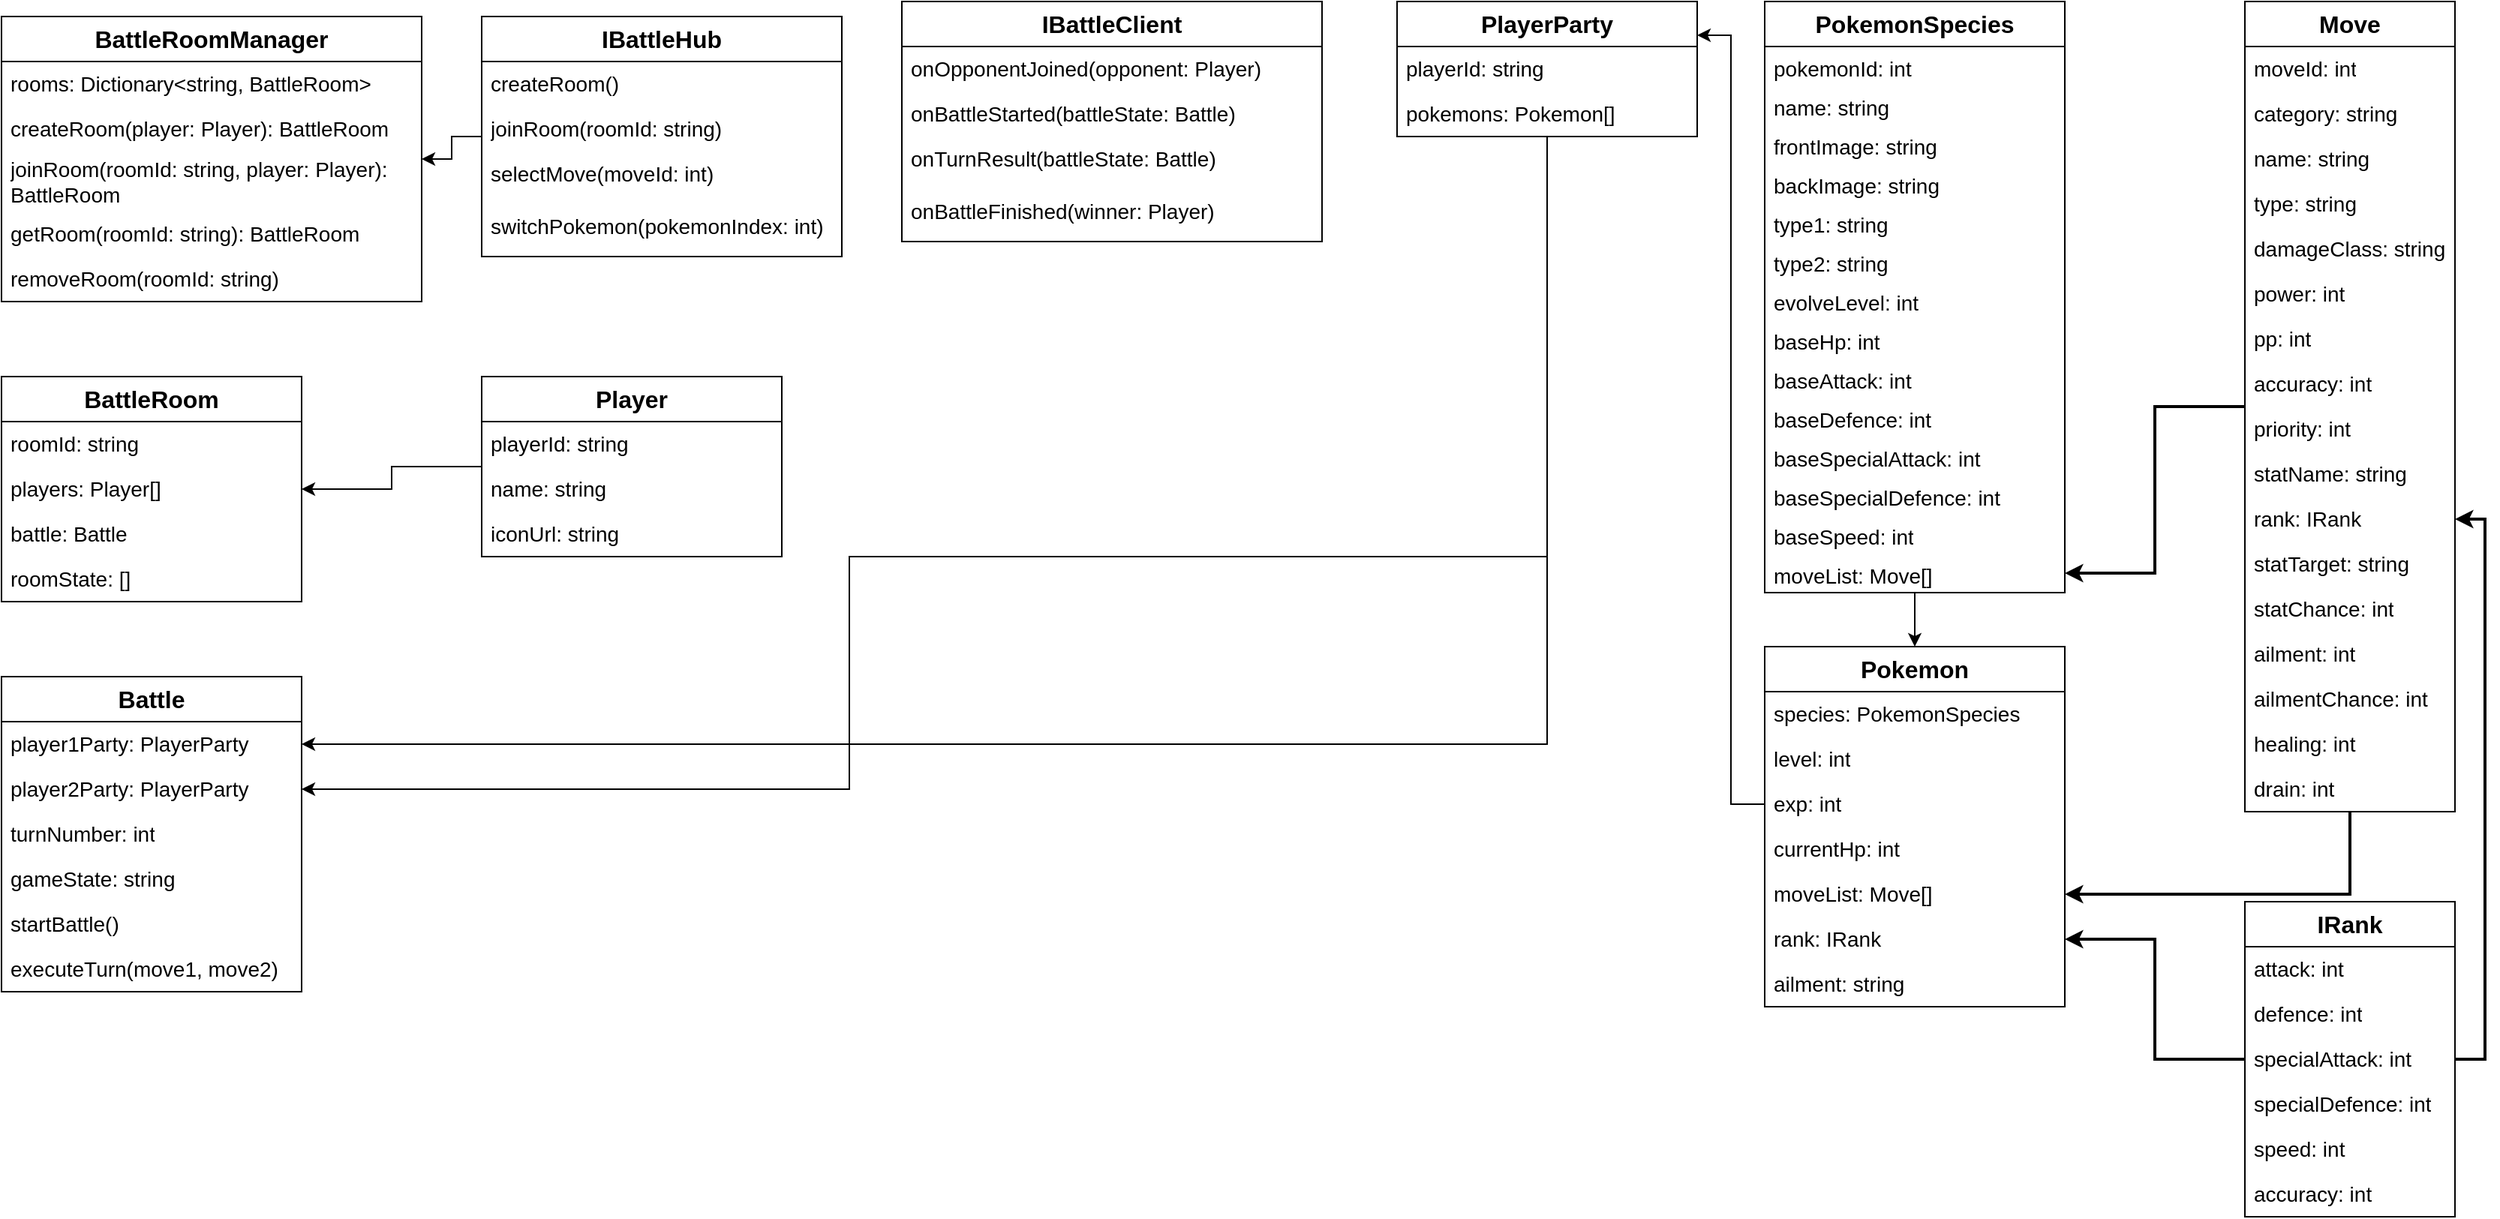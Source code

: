 <mxfile version="26.0.9">
  <diagram id="gm6HJG5Cdi7X5Dl2TbdA" name="Page-1">
    <mxGraphModel dx="4568" dy="1672" grid="1" gridSize="10" guides="1" tooltips="1" connect="1" arrows="1" fold="1" page="1" pageScale="1" pageWidth="850" pageHeight="1100" math="0" shadow="0">
      <root>
        <mxCell id="0" />
        <mxCell id="1" parent="0" />
        <mxCell id="33" value="&lt;font style=&quot;font-size: 16px;&quot;&gt;&lt;b&gt;Pokemon&lt;/b&gt;&lt;/font&gt;" style="swimlane;fontStyle=0;childLayout=stackLayout;horizontal=1;startSize=30;horizontalStack=0;resizeParent=1;resizeParentMax=0;resizeLast=0;collapsible=1;marginBottom=0;whiteSpace=wrap;html=1;" parent="1" vertex="1">
          <mxGeometry x="-505" y="470" width="200" height="240" as="geometry" />
        </mxCell>
        <mxCell id="117W3J3VaowuJFCoFfHa-149" value="species: PokemonSpecies" style="text;strokeColor=none;fillColor=none;align=left;verticalAlign=middle;spacingLeft=4;spacingRight=4;overflow=hidden;points=[[0,0.5],[1,0.5]];portConstraint=eastwest;rotatable=0;whiteSpace=wrap;html=1;fontSize=14;" vertex="1" parent="33">
          <mxGeometry y="30" width="200" height="30" as="geometry" />
        </mxCell>
        <mxCell id="117W3J3VaowuJFCoFfHa-136" value="level: int" style="text;strokeColor=none;fillColor=none;align=left;verticalAlign=middle;spacingLeft=4;spacingRight=4;overflow=hidden;points=[[0,0.5],[1,0.5]];portConstraint=eastwest;rotatable=0;whiteSpace=wrap;html=1;fontSize=14;" vertex="1" parent="33">
          <mxGeometry y="60" width="200" height="30" as="geometry" />
        </mxCell>
        <mxCell id="117W3J3VaowuJFCoFfHa-135" value="exp: int" style="text;strokeColor=none;fillColor=none;align=left;verticalAlign=middle;spacingLeft=4;spacingRight=4;overflow=hidden;points=[[0,0.5],[1,0.5]];portConstraint=eastwest;rotatable=0;whiteSpace=wrap;html=1;fontSize=14;" vertex="1" parent="33">
          <mxGeometry y="90" width="200" height="30" as="geometry" />
        </mxCell>
        <mxCell id="43" value="currentHp: int" style="text;strokeColor=none;fillColor=none;align=left;verticalAlign=middle;spacingLeft=4;spacingRight=4;overflow=hidden;points=[[0,0.5],[1,0.5]];portConstraint=eastwest;rotatable=0;whiteSpace=wrap;html=1;fontColor=#000000;fontSize=14;" parent="33" vertex="1">
          <mxGeometry y="120" width="200" height="30" as="geometry" />
        </mxCell>
        <mxCell id="49" value="&lt;font&gt;moveList: Move[]&lt;/font&gt;" style="text;strokeColor=none;fillColor=none;align=left;verticalAlign=middle;spacingLeft=4;spacingRight=4;overflow=hidden;points=[[0,0.5],[1,0.5]];portConstraint=eastwest;rotatable=0;whiteSpace=wrap;html=1;fontColor=#000000;fontSize=14;" parent="33" vertex="1">
          <mxGeometry y="150" width="200" height="30" as="geometry" />
        </mxCell>
        <mxCell id="50" value="rank: IRank" style="text;strokeColor=none;fillColor=none;align=left;verticalAlign=middle;spacingLeft=4;spacingRight=4;overflow=hidden;points=[[0,0.5],[1,0.5]];portConstraint=eastwest;rotatable=0;whiteSpace=wrap;html=1;fontColor=#000000;fontSize=14;" parent="33" vertex="1">
          <mxGeometry y="180" width="200" height="30" as="geometry" />
        </mxCell>
        <mxCell id="51" value="ailment: string" style="text;strokeColor=none;fillColor=none;align=left;verticalAlign=middle;spacingLeft=4;spacingRight=4;overflow=hidden;points=[[0,0.5],[1,0.5]];portConstraint=eastwest;rotatable=0;whiteSpace=wrap;html=1;fontColor=#000000;fontSize=14;" parent="33" vertex="1">
          <mxGeometry y="210" width="200" height="30" as="geometry" />
        </mxCell>
        <mxCell id="117W3J3VaowuJFCoFfHa-142" style="edgeStyle=orthogonalEdgeStyle;rounded=0;orthogonalLoop=1;jettySize=auto;html=1;entryX=1;entryY=0.5;entryDx=0;entryDy=0;strokeWidth=2;" edge="1" parent="1" source="54" target="117W3J3VaowuJFCoFfHa-71">
          <mxGeometry relative="1" as="geometry">
            <Array as="points">
              <mxPoint x="-25" y="745" />
              <mxPoint x="-25" y="385" />
            </Array>
          </mxGeometry>
        </mxCell>
        <mxCell id="117W3J3VaowuJFCoFfHa-146" style="edgeStyle=orthogonalEdgeStyle;rounded=0;orthogonalLoop=1;jettySize=auto;html=1;entryX=1;entryY=0.5;entryDx=0;entryDy=0;strokeWidth=2;" edge="1" parent="1" source="54" target="50">
          <mxGeometry relative="1" as="geometry" />
        </mxCell>
        <mxCell id="54" value="&lt;font style=&quot;font-size: 16px;&quot;&gt;&lt;b&gt;IRank&lt;/b&gt;&lt;/font&gt;" style="swimlane;fontStyle=0;childLayout=stackLayout;horizontal=1;startSize=30;horizontalStack=0;resizeParent=1;resizeParentMax=0;resizeLast=0;collapsible=1;marginBottom=0;whiteSpace=wrap;html=1;" parent="1" vertex="1">
          <mxGeometry x="-185" y="640" width="140" height="210" as="geometry" />
        </mxCell>
        <mxCell id="55" value="attack: int" style="text;strokeColor=none;fillColor=none;align=left;verticalAlign=middle;spacingLeft=4;spacingRight=4;overflow=hidden;points=[[0,0.5],[1,0.5]];portConstraint=eastwest;rotatable=0;whiteSpace=wrap;html=1;fontSize=14;" parent="54" vertex="1">
          <mxGeometry y="30" width="140" height="30" as="geometry" />
        </mxCell>
        <mxCell id="56" value="defence: int" style="text;strokeColor=none;fillColor=none;align=left;verticalAlign=middle;spacingLeft=4;spacingRight=4;overflow=hidden;points=[[0,0.5],[1,0.5]];portConstraint=eastwest;rotatable=0;whiteSpace=wrap;html=1;fontSize=14;" parent="54" vertex="1">
          <mxGeometry y="60" width="140" height="30" as="geometry" />
        </mxCell>
        <mxCell id="57" value="specialAttack: int" style="text;strokeColor=none;fillColor=none;align=left;verticalAlign=middle;spacingLeft=4;spacingRight=4;overflow=hidden;points=[[0,0.5],[1,0.5]];portConstraint=eastwest;rotatable=0;whiteSpace=wrap;html=1;fontSize=14;" parent="54" vertex="1">
          <mxGeometry y="90" width="140" height="30" as="geometry" />
        </mxCell>
        <mxCell id="58" value="specialDefence: int" style="text;strokeColor=none;fillColor=none;align=left;verticalAlign=middle;spacingLeft=4;spacingRight=4;overflow=hidden;points=[[0,0.5],[1,0.5]];portConstraint=eastwest;rotatable=0;whiteSpace=wrap;html=1;fontSize=14;" parent="54" vertex="1">
          <mxGeometry y="120" width="140" height="30" as="geometry" />
        </mxCell>
        <mxCell id="59" value="speed: int" style="text;strokeColor=none;fillColor=none;align=left;verticalAlign=middle;spacingLeft=4;spacingRight=4;overflow=hidden;points=[[0,0.5],[1,0.5]];portConstraint=eastwest;rotatable=0;whiteSpace=wrap;html=1;fontSize=14;" parent="54" vertex="1">
          <mxGeometry y="150" width="140" height="30" as="geometry" />
        </mxCell>
        <mxCell id="60" value="&lt;font style=&quot;color: rgb(0, 0, 0);&quot;&gt;accuracy: int&lt;/font&gt;" style="text;strokeColor=none;fillColor=none;align=left;verticalAlign=middle;spacingLeft=4;spacingRight=4;overflow=hidden;points=[[0,0.5],[1,0.5]];portConstraint=eastwest;rotatable=0;whiteSpace=wrap;html=1;fontSize=14;" parent="54" vertex="1">
          <mxGeometry y="180" width="140" height="30" as="geometry" />
        </mxCell>
        <mxCell id="117W3J3VaowuJFCoFfHa-140" style="edgeStyle=orthogonalEdgeStyle;rounded=0;orthogonalLoop=1;jettySize=auto;html=1;entryX=1;entryY=0.5;entryDx=0;entryDy=0;strokeWidth=2;" edge="1" parent="1" source="117W3J3VaowuJFCoFfHa-60" target="117W3J3VaowuJFCoFfHa-133">
          <mxGeometry relative="1" as="geometry" />
        </mxCell>
        <mxCell id="117W3J3VaowuJFCoFfHa-147" style="edgeStyle=orthogonalEdgeStyle;rounded=0;orthogonalLoop=1;jettySize=auto;html=1;entryX=1;entryY=0.5;entryDx=0;entryDy=0;strokeWidth=2;" edge="1" parent="1" source="117W3J3VaowuJFCoFfHa-60" target="49">
          <mxGeometry relative="1" as="geometry" />
        </mxCell>
        <mxCell id="117W3J3VaowuJFCoFfHa-60" value="&lt;font style=&quot;font-size: 16px;&quot;&gt;&lt;b&gt;Move&lt;/b&gt;&lt;/font&gt;" style="swimlane;fontStyle=0;childLayout=stackLayout;horizontal=1;startSize=30;horizontalStack=0;resizeParent=1;resizeParentMax=0;resizeLast=0;collapsible=1;marginBottom=0;whiteSpace=wrap;html=1;" vertex="1" parent="1">
          <mxGeometry x="-185" y="40" width="140" height="540" as="geometry" />
        </mxCell>
        <mxCell id="117W3J3VaowuJFCoFfHa-61" value="moveId: int" style="text;strokeColor=none;fillColor=none;align=left;verticalAlign=middle;spacingLeft=4;spacingRight=4;overflow=hidden;points=[[0,0.5],[1,0.5]];portConstraint=eastwest;rotatable=0;whiteSpace=wrap;html=1;fontSize=14;fontColor=#000000;" vertex="1" parent="117W3J3VaowuJFCoFfHa-60">
          <mxGeometry y="30" width="140" height="30" as="geometry" />
        </mxCell>
        <mxCell id="117W3J3VaowuJFCoFfHa-62" value="&lt;font style=&quot;&quot;&gt;category: string&lt;/font&gt;" style="text;strokeColor=none;fillColor=none;align=left;verticalAlign=middle;spacingLeft=4;spacingRight=4;overflow=hidden;points=[[0,0.5],[1,0.5]];portConstraint=eastwest;rotatable=0;whiteSpace=wrap;html=1;fontSize=14;fontColor=#000000;" vertex="1" parent="117W3J3VaowuJFCoFfHa-60">
          <mxGeometry y="60" width="140" height="30" as="geometry" />
        </mxCell>
        <mxCell id="117W3J3VaowuJFCoFfHa-63" value="name: string" style="text;strokeColor=none;fillColor=none;align=left;verticalAlign=middle;spacingLeft=4;spacingRight=4;overflow=hidden;points=[[0,0.5],[1,0.5]];portConstraint=eastwest;rotatable=0;whiteSpace=wrap;html=1;fontSize=14;fontColor=#000000;" vertex="1" parent="117W3J3VaowuJFCoFfHa-60">
          <mxGeometry y="90" width="140" height="30" as="geometry" />
        </mxCell>
        <mxCell id="117W3J3VaowuJFCoFfHa-64" value="type: string" style="text;strokeColor=none;fillColor=none;align=left;verticalAlign=middle;spacingLeft=4;spacingRight=4;overflow=hidden;points=[[0,0.5],[1,0.5]];portConstraint=eastwest;rotatable=0;whiteSpace=wrap;html=1;fontSize=14;fontColor=#000000;" vertex="1" parent="117W3J3VaowuJFCoFfHa-60">
          <mxGeometry y="120" width="140" height="30" as="geometry" />
        </mxCell>
        <mxCell id="117W3J3VaowuJFCoFfHa-65" value="&lt;font style=&quot;&quot;&gt;damageClass: string&lt;/font&gt;" style="text;strokeColor=none;fillColor=none;align=left;verticalAlign=middle;spacingLeft=4;spacingRight=4;overflow=hidden;points=[[0,0.5],[1,0.5]];portConstraint=eastwest;rotatable=0;whiteSpace=wrap;html=1;fontSize=14;fontColor=#000000;" vertex="1" parent="117W3J3VaowuJFCoFfHa-60">
          <mxGeometry y="150" width="140" height="30" as="geometry" />
        </mxCell>
        <mxCell id="117W3J3VaowuJFCoFfHa-66" value="power: int" style="text;strokeColor=none;fillColor=none;align=left;verticalAlign=middle;spacingLeft=4;spacingRight=4;overflow=hidden;points=[[0,0.5],[1,0.5]];portConstraint=eastwest;rotatable=0;whiteSpace=wrap;html=1;fontSize=14;fontColor=#000000;" vertex="1" parent="117W3J3VaowuJFCoFfHa-60">
          <mxGeometry y="180" width="140" height="30" as="geometry" />
        </mxCell>
        <mxCell id="117W3J3VaowuJFCoFfHa-67" value="pp: int" style="text;strokeColor=none;fillColor=none;align=left;verticalAlign=middle;spacingLeft=4;spacingRight=4;overflow=hidden;points=[[0,0.5],[1,0.5]];portConstraint=eastwest;rotatable=0;whiteSpace=wrap;html=1;fontSize=14;fontColor=#000000;" vertex="1" parent="117W3J3VaowuJFCoFfHa-60">
          <mxGeometry y="210" width="140" height="30" as="geometry" />
        </mxCell>
        <mxCell id="117W3J3VaowuJFCoFfHa-68" value="&lt;font style=&quot;&quot;&gt;accuracy: int&lt;/font&gt;" style="text;strokeColor=none;fillColor=none;align=left;verticalAlign=middle;spacingLeft=4;spacingRight=4;overflow=hidden;points=[[0,0.5],[1,0.5]];portConstraint=eastwest;rotatable=0;whiteSpace=wrap;html=1;fontSize=14;fontColor=#000000;" vertex="1" parent="117W3J3VaowuJFCoFfHa-60">
          <mxGeometry y="240" width="140" height="30" as="geometry" />
        </mxCell>
        <mxCell id="117W3J3VaowuJFCoFfHa-69" value="&lt;font style=&quot;&quot;&gt;priority: int&lt;/font&gt;" style="text;strokeColor=none;fillColor=none;align=left;verticalAlign=middle;spacingLeft=4;spacingRight=4;overflow=hidden;points=[[0,0.5],[1,0.5]];portConstraint=eastwest;rotatable=0;whiteSpace=wrap;html=1;fontSize=14;fontColor=#000000;" vertex="1" parent="117W3J3VaowuJFCoFfHa-60">
          <mxGeometry y="270" width="140" height="30" as="geometry" />
        </mxCell>
        <mxCell id="117W3J3VaowuJFCoFfHa-70" value="&lt;font style=&quot;&quot;&gt;statName: string&lt;/font&gt;" style="text;strokeColor=none;fillColor=none;align=left;verticalAlign=middle;spacingLeft=4;spacingRight=4;overflow=hidden;points=[[0,0.5],[1,0.5]];portConstraint=eastwest;rotatable=0;whiteSpace=wrap;html=1;fontSize=14;fontColor=#000000;" vertex="1" parent="117W3J3VaowuJFCoFfHa-60">
          <mxGeometry y="300" width="140" height="30" as="geometry" />
        </mxCell>
        <mxCell id="117W3J3VaowuJFCoFfHa-71" value="&lt;span style=&quot;background-color: transparent;&quot;&gt;rank: IRank&amp;nbsp;&lt;/span&gt;" style="text;strokeColor=none;fillColor=none;align=left;verticalAlign=middle;spacingLeft=4;spacingRight=4;overflow=hidden;points=[[0,0.5],[1,0.5]];portConstraint=eastwest;rotatable=0;whiteSpace=wrap;html=1;fontSize=14;fontColor=#000000;" vertex="1" parent="117W3J3VaowuJFCoFfHa-60">
          <mxGeometry y="330" width="140" height="30" as="geometry" />
        </mxCell>
        <mxCell id="117W3J3VaowuJFCoFfHa-72" value="&lt;font style=&quot;&quot;&gt;statTarget: string&lt;/font&gt;" style="text;strokeColor=none;fillColor=none;align=left;verticalAlign=middle;spacingLeft=4;spacingRight=4;overflow=hidden;points=[[0,0.5],[1,0.5]];portConstraint=eastwest;rotatable=0;whiteSpace=wrap;html=1;fontSize=14;fontColor=#000000;" vertex="1" parent="117W3J3VaowuJFCoFfHa-60">
          <mxGeometry y="360" width="140" height="30" as="geometry" />
        </mxCell>
        <mxCell id="117W3J3VaowuJFCoFfHa-73" value="&lt;font style=&quot;&quot;&gt;statChance: int&lt;/font&gt;" style="text;strokeColor=none;fillColor=none;align=left;verticalAlign=middle;spacingLeft=4;spacingRight=4;overflow=hidden;points=[[0,0.5],[1,0.5]];portConstraint=eastwest;rotatable=0;whiteSpace=wrap;html=1;fontSize=14;fontColor=#000000;" vertex="1" parent="117W3J3VaowuJFCoFfHa-60">
          <mxGeometry y="390" width="140" height="30" as="geometry" />
        </mxCell>
        <mxCell id="117W3J3VaowuJFCoFfHa-74" value="&lt;font style=&quot;&quot;&gt;ailment: int&lt;/font&gt;" style="text;strokeColor=none;fillColor=none;align=left;verticalAlign=middle;spacingLeft=4;spacingRight=4;overflow=hidden;points=[[0,0.5],[1,0.5]];portConstraint=eastwest;rotatable=0;whiteSpace=wrap;html=1;fontSize=14;fontColor=#000000;" vertex="1" parent="117W3J3VaowuJFCoFfHa-60">
          <mxGeometry y="420" width="140" height="30" as="geometry" />
        </mxCell>
        <mxCell id="117W3J3VaowuJFCoFfHa-75" value="ailmentChance: int" style="text;strokeColor=none;fillColor=none;align=left;verticalAlign=middle;spacingLeft=4;spacingRight=4;overflow=hidden;points=[[0,0.5],[1,0.5]];portConstraint=eastwest;rotatable=0;whiteSpace=wrap;html=1;fontSize=14;fontColor=#000000;" vertex="1" parent="117W3J3VaowuJFCoFfHa-60">
          <mxGeometry y="450" width="140" height="30" as="geometry" />
        </mxCell>
        <mxCell id="117W3J3VaowuJFCoFfHa-76" value="&lt;font style=&quot;&quot;&gt;healing: int&lt;/font&gt;" style="text;strokeColor=none;fillColor=none;align=left;verticalAlign=middle;spacingLeft=4;spacingRight=4;overflow=hidden;points=[[0,0.5],[1,0.5]];portConstraint=eastwest;rotatable=0;whiteSpace=wrap;html=1;fontSize=14;fontColor=#000000;" vertex="1" parent="117W3J3VaowuJFCoFfHa-60">
          <mxGeometry y="480" width="140" height="30" as="geometry" />
        </mxCell>
        <mxCell id="117W3J3VaowuJFCoFfHa-77" value="&lt;font style=&quot;&quot;&gt;drain: int&lt;/font&gt;" style="text;strokeColor=none;fillColor=none;align=left;verticalAlign=middle;spacingLeft=4;spacingRight=4;overflow=hidden;points=[[0,0.5],[1,0.5]];portConstraint=eastwest;rotatable=0;whiteSpace=wrap;html=1;fontSize=14;fontColor=#000000;" vertex="1" parent="117W3J3VaowuJFCoFfHa-60">
          <mxGeometry y="510" width="140" height="30" as="geometry" />
        </mxCell>
        <mxCell id="117W3J3VaowuJFCoFfHa-148" style="edgeStyle=orthogonalEdgeStyle;rounded=0;orthogonalLoop=1;jettySize=auto;html=1;entryX=0.5;entryY=0;entryDx=0;entryDy=0;" edge="1" parent="1" source="117W3J3VaowuJFCoFfHa-92" target="33">
          <mxGeometry relative="1" as="geometry" />
        </mxCell>
        <mxCell id="117W3J3VaowuJFCoFfHa-92" value="&lt;b&gt;&lt;font style=&quot;font-size: 16px;&quot;&gt;PokemonSpecies&lt;/font&gt;&lt;/b&gt;" style="swimlane;fontStyle=0;childLayout=stackLayout;horizontal=1;startSize=30;horizontalStack=0;resizeParent=1;resizeParentMax=0;resizeLast=0;collapsible=1;marginBottom=0;whiteSpace=wrap;html=1;" vertex="1" parent="1">
          <mxGeometry x="-505" y="40" width="200" height="394" as="geometry" />
        </mxCell>
        <mxCell id="117W3J3VaowuJFCoFfHa-96" value="pokemonId: int" style="text;strokeColor=none;fillColor=none;align=left;verticalAlign=top;spacingLeft=4;spacingRight=4;overflow=hidden;rotatable=0;points=[[0,0.5],[1,0.5]];portConstraint=eastwest;whiteSpace=wrap;html=1;fontSize=14;" vertex="1" parent="117W3J3VaowuJFCoFfHa-92">
          <mxGeometry y="30" width="200" height="26" as="geometry" />
        </mxCell>
        <mxCell id="117W3J3VaowuJFCoFfHa-97" value="name: string" style="text;strokeColor=none;fillColor=none;align=left;verticalAlign=top;spacingLeft=4;spacingRight=4;overflow=hidden;rotatable=0;points=[[0,0.5],[1,0.5]];portConstraint=eastwest;whiteSpace=wrap;html=1;fontSize=14;" vertex="1" parent="117W3J3VaowuJFCoFfHa-92">
          <mxGeometry y="56" width="200" height="26" as="geometry" />
        </mxCell>
        <mxCell id="117W3J3VaowuJFCoFfHa-100" value="frontImage: string" style="text;strokeColor=none;fillColor=none;align=left;verticalAlign=top;spacingLeft=4;spacingRight=4;overflow=hidden;rotatable=0;points=[[0,0.5],[1,0.5]];portConstraint=eastwest;whiteSpace=wrap;html=1;fontSize=14;" vertex="1" parent="117W3J3VaowuJFCoFfHa-92">
          <mxGeometry y="82" width="200" height="26" as="geometry" />
        </mxCell>
        <mxCell id="117W3J3VaowuJFCoFfHa-101" value="backImage: string" style="text;strokeColor=none;fillColor=none;align=left;verticalAlign=top;spacingLeft=4;spacingRight=4;overflow=hidden;rotatable=0;points=[[0,0.5],[1,0.5]];portConstraint=eastwest;whiteSpace=wrap;html=1;fontSize=14;" vertex="1" parent="117W3J3VaowuJFCoFfHa-92">
          <mxGeometry y="108" width="200" height="26" as="geometry" />
        </mxCell>
        <mxCell id="117W3J3VaowuJFCoFfHa-98" value="type1: string" style="text;strokeColor=none;fillColor=none;align=left;verticalAlign=top;spacingLeft=4;spacingRight=4;overflow=hidden;rotatable=0;points=[[0,0.5],[1,0.5]];portConstraint=eastwest;whiteSpace=wrap;html=1;fontSize=14;" vertex="1" parent="117W3J3VaowuJFCoFfHa-92">
          <mxGeometry y="134" width="200" height="26" as="geometry" />
        </mxCell>
        <mxCell id="117W3J3VaowuJFCoFfHa-99" value="type2: string" style="text;strokeColor=none;fillColor=none;align=left;verticalAlign=top;spacingLeft=4;spacingRight=4;overflow=hidden;rotatable=0;points=[[0,0.5],[1,0.5]];portConstraint=eastwest;whiteSpace=wrap;html=1;fontSize=14;" vertex="1" parent="117W3J3VaowuJFCoFfHa-92">
          <mxGeometry y="160" width="200" height="26" as="geometry" />
        </mxCell>
        <mxCell id="117W3J3VaowuJFCoFfHa-132" value="evolveLevel: int" style="text;strokeColor=none;fillColor=none;align=left;verticalAlign=top;spacingLeft=4;spacingRight=4;overflow=hidden;rotatable=0;points=[[0,0.5],[1,0.5]];portConstraint=eastwest;whiteSpace=wrap;html=1;fontSize=14;" vertex="1" parent="117W3J3VaowuJFCoFfHa-92">
          <mxGeometry y="186" width="200" height="26" as="geometry" />
        </mxCell>
        <mxCell id="117W3J3VaowuJFCoFfHa-126" value="baseHp: int" style="text;strokeColor=none;fillColor=none;align=left;verticalAlign=top;spacingLeft=4;spacingRight=4;overflow=hidden;rotatable=0;points=[[0,0.5],[1,0.5]];portConstraint=eastwest;whiteSpace=wrap;html=1;fontSize=14;" vertex="1" parent="117W3J3VaowuJFCoFfHa-92">
          <mxGeometry y="212" width="200" height="26" as="geometry" />
        </mxCell>
        <mxCell id="117W3J3VaowuJFCoFfHa-127" value="baseAttack: int" style="text;strokeColor=none;fillColor=none;align=left;verticalAlign=top;spacingLeft=4;spacingRight=4;overflow=hidden;rotatable=0;points=[[0,0.5],[1,0.5]];portConstraint=eastwest;whiteSpace=wrap;html=1;fontSize=14;" vertex="1" parent="117W3J3VaowuJFCoFfHa-92">
          <mxGeometry y="238" width="200" height="26" as="geometry" />
        </mxCell>
        <mxCell id="117W3J3VaowuJFCoFfHa-128" value="baseDefence: int" style="text;strokeColor=none;fillColor=none;align=left;verticalAlign=top;spacingLeft=4;spacingRight=4;overflow=hidden;rotatable=0;points=[[0,0.5],[1,0.5]];portConstraint=eastwest;whiteSpace=wrap;html=1;fontSize=14;" vertex="1" parent="117W3J3VaowuJFCoFfHa-92">
          <mxGeometry y="264" width="200" height="26" as="geometry" />
        </mxCell>
        <mxCell id="117W3J3VaowuJFCoFfHa-129" value="baseSpecialAttack: int" style="text;strokeColor=none;fillColor=none;align=left;verticalAlign=top;spacingLeft=4;spacingRight=4;overflow=hidden;rotatable=0;points=[[0,0.5],[1,0.5]];portConstraint=eastwest;whiteSpace=wrap;html=1;fontSize=14;" vertex="1" parent="117W3J3VaowuJFCoFfHa-92">
          <mxGeometry y="290" width="200" height="26" as="geometry" />
        </mxCell>
        <mxCell id="117W3J3VaowuJFCoFfHa-130" value="baseSpecialDefence: int" style="text;strokeColor=none;fillColor=none;align=left;verticalAlign=top;spacingLeft=4;spacingRight=4;overflow=hidden;rotatable=0;points=[[0,0.5],[1,0.5]];portConstraint=eastwest;whiteSpace=wrap;html=1;fontSize=14;" vertex="1" parent="117W3J3VaowuJFCoFfHa-92">
          <mxGeometry y="316" width="200" height="26" as="geometry" />
        </mxCell>
        <mxCell id="117W3J3VaowuJFCoFfHa-131" value="baseSpeed: int" style="text;strokeColor=none;fillColor=none;align=left;verticalAlign=top;spacingLeft=4;spacingRight=4;overflow=hidden;rotatable=0;points=[[0,0.5],[1,0.5]];portConstraint=eastwest;whiteSpace=wrap;html=1;fontSize=14;" vertex="1" parent="117W3J3VaowuJFCoFfHa-92">
          <mxGeometry y="342" width="200" height="26" as="geometry" />
        </mxCell>
        <mxCell id="117W3J3VaowuJFCoFfHa-133" value="moveList: Move[]" style="text;strokeColor=none;fillColor=none;align=left;verticalAlign=top;spacingLeft=4;spacingRight=4;overflow=hidden;rotatable=0;points=[[0,0.5],[1,0.5]];portConstraint=eastwest;whiteSpace=wrap;html=1;fontSize=14;" vertex="1" parent="117W3J3VaowuJFCoFfHa-92">
          <mxGeometry y="368" width="200" height="26" as="geometry" />
        </mxCell>
        <mxCell id="117W3J3VaowuJFCoFfHa-154" value="&lt;span style=&quot;font-size: 16px;&quot;&gt;&lt;b&gt;BattleRoom&lt;/b&gt;&lt;/span&gt;" style="swimlane;fontStyle=0;childLayout=stackLayout;horizontal=1;startSize=30;horizontalStack=0;resizeParent=1;resizeParentMax=0;resizeLast=0;collapsible=1;marginBottom=0;whiteSpace=wrap;html=1;" vertex="1" parent="1">
          <mxGeometry x="-1680" y="290" width="200" height="150" as="geometry" />
        </mxCell>
        <mxCell id="117W3J3VaowuJFCoFfHa-155" value="roomId: string" style="text;strokeColor=none;fillColor=none;align=left;verticalAlign=middle;spacingLeft=4;spacingRight=4;overflow=hidden;points=[[0,0.5],[1,0.5]];portConstraint=eastwest;rotatable=0;whiteSpace=wrap;html=1;fontSize=14;" vertex="1" parent="117W3J3VaowuJFCoFfHa-154">
          <mxGeometry y="30" width="200" height="30" as="geometry" />
        </mxCell>
        <mxCell id="117W3J3VaowuJFCoFfHa-156" value="players: Player[]" style="text;strokeColor=none;fillColor=none;align=left;verticalAlign=middle;spacingLeft=4;spacingRight=4;overflow=hidden;points=[[0,0.5],[1,0.5]];portConstraint=eastwest;rotatable=0;whiteSpace=wrap;html=1;fontSize=14;" vertex="1" parent="117W3J3VaowuJFCoFfHa-154">
          <mxGeometry y="60" width="200" height="30" as="geometry" />
        </mxCell>
        <mxCell id="117W3J3VaowuJFCoFfHa-157" value="battle: Battle" style="text;strokeColor=none;fillColor=none;align=left;verticalAlign=middle;spacingLeft=4;spacingRight=4;overflow=hidden;points=[[0,0.5],[1,0.5]];portConstraint=eastwest;rotatable=0;whiteSpace=wrap;html=1;fontSize=14;" vertex="1" parent="117W3J3VaowuJFCoFfHa-154">
          <mxGeometry y="90" width="200" height="30" as="geometry" />
        </mxCell>
        <mxCell id="117W3J3VaowuJFCoFfHa-182" value="roomState: []" style="text;strokeColor=none;fillColor=none;align=left;verticalAlign=middle;spacingLeft=4;spacingRight=4;overflow=hidden;points=[[0,0.5],[1,0.5]];portConstraint=eastwest;rotatable=0;whiteSpace=wrap;html=1;fontSize=14;" vertex="1" parent="117W3J3VaowuJFCoFfHa-154">
          <mxGeometry y="120" width="200" height="30" as="geometry" />
        </mxCell>
        <mxCell id="117W3J3VaowuJFCoFfHa-203" style="edgeStyle=orthogonalEdgeStyle;rounded=0;orthogonalLoop=1;jettySize=auto;html=1;entryX=1;entryY=0.5;entryDx=0;entryDy=0;" edge="1" parent="1" source="117W3J3VaowuJFCoFfHa-158" target="117W3J3VaowuJFCoFfHa-184">
          <mxGeometry relative="1" as="geometry" />
        </mxCell>
        <mxCell id="117W3J3VaowuJFCoFfHa-158" value="&lt;b&gt;&lt;font style=&quot;font-size: 16px;&quot;&gt;PlayerParty&lt;/font&gt;&lt;/b&gt;" style="swimlane;fontStyle=0;childLayout=stackLayout;horizontal=1;startSize=30;horizontalStack=0;resizeParent=1;resizeParentMax=0;resizeLast=0;collapsible=1;marginBottom=0;whiteSpace=wrap;html=1;" vertex="1" parent="1">
          <mxGeometry x="-750" y="40" width="200" height="90" as="geometry" />
        </mxCell>
        <mxCell id="117W3J3VaowuJFCoFfHa-159" value="playerId: string" style="text;strokeColor=none;fillColor=none;align=left;verticalAlign=middle;spacingLeft=4;spacingRight=4;overflow=hidden;points=[[0,0.5],[1,0.5]];portConstraint=eastwest;rotatable=0;whiteSpace=wrap;html=1;fontSize=14;" vertex="1" parent="117W3J3VaowuJFCoFfHa-158">
          <mxGeometry y="30" width="200" height="30" as="geometry" />
        </mxCell>
        <mxCell id="117W3J3VaowuJFCoFfHa-160" value="pokemons: Pokemon[]" style="text;strokeColor=none;fillColor=none;align=left;verticalAlign=middle;spacingLeft=4;spacingRight=4;overflow=hidden;points=[[0,0.5],[1,0.5]];portConstraint=eastwest;rotatable=0;whiteSpace=wrap;html=1;fontSize=14;" vertex="1" parent="117W3J3VaowuJFCoFfHa-158">
          <mxGeometry y="60" width="200" height="30" as="geometry" />
        </mxCell>
        <mxCell id="117W3J3VaowuJFCoFfHa-163" style="edgeStyle=orthogonalEdgeStyle;rounded=0;orthogonalLoop=1;jettySize=auto;html=1;entryX=1;entryY=0.25;entryDx=0;entryDy=0;" edge="1" parent="1" source="117W3J3VaowuJFCoFfHa-135" target="117W3J3VaowuJFCoFfHa-158">
          <mxGeometry relative="1" as="geometry" />
        </mxCell>
        <mxCell id="117W3J3VaowuJFCoFfHa-168" value="&lt;span style=&quot;font-size: 16px;&quot;&gt;&lt;b&gt;BattleRoomManager&lt;/b&gt;&lt;/span&gt;" style="swimlane;fontStyle=0;childLayout=stackLayout;horizontal=1;startSize=30;horizontalStack=0;resizeParent=1;resizeParentMax=0;resizeLast=0;collapsible=1;marginBottom=0;whiteSpace=wrap;html=1;" vertex="1" parent="1">
          <mxGeometry x="-1680" y="50" width="280" height="190" as="geometry" />
        </mxCell>
        <mxCell id="117W3J3VaowuJFCoFfHa-172" value="rooms: Dictionary&amp;lt;string, BattleRoom&amp;gt;" style="text;strokeColor=none;fillColor=none;align=left;verticalAlign=middle;spacingLeft=4;spacingRight=4;overflow=hidden;points=[[0,0.5],[1,0.5]];portConstraint=eastwest;rotatable=0;whiteSpace=wrap;html=1;fontSize=14;" vertex="1" parent="117W3J3VaowuJFCoFfHa-168">
          <mxGeometry y="30" width="280" height="30" as="geometry" />
        </mxCell>
        <mxCell id="117W3J3VaowuJFCoFfHa-175" value="createRoom(player: Player): BattleRoom" style="text;strokeColor=none;fillColor=none;align=left;verticalAlign=middle;spacingLeft=4;spacingRight=4;overflow=hidden;points=[[0,0.5],[1,0.5]];portConstraint=eastwest;rotatable=0;whiteSpace=wrap;html=1;fontSize=14;" vertex="1" parent="117W3J3VaowuJFCoFfHa-168">
          <mxGeometry y="60" width="280" height="30" as="geometry" />
        </mxCell>
        <mxCell id="117W3J3VaowuJFCoFfHa-174" value="joinRoom(roomId: string, player: Player): BattleRoom" style="text;strokeColor=none;fillColor=none;align=left;verticalAlign=middle;spacingLeft=4;spacingRight=4;overflow=hidden;points=[[0,0.5],[1,0.5]];portConstraint=eastwest;rotatable=0;whiteSpace=wrap;html=1;fontSize=14;" vertex="1" parent="117W3J3VaowuJFCoFfHa-168">
          <mxGeometry y="90" width="280" height="40" as="geometry" />
        </mxCell>
        <mxCell id="117W3J3VaowuJFCoFfHa-173" value="getRoom(roomId: string): BattleRoom" style="text;strokeColor=none;fillColor=none;align=left;verticalAlign=middle;spacingLeft=4;spacingRight=4;overflow=hidden;points=[[0,0.5],[1,0.5]];portConstraint=eastwest;rotatable=0;whiteSpace=wrap;html=1;fontSize=14;" vertex="1" parent="117W3J3VaowuJFCoFfHa-168">
          <mxGeometry y="130" width="280" height="30" as="geometry" />
        </mxCell>
        <mxCell id="117W3J3VaowuJFCoFfHa-177" value="removeRoom(roomId: string)" style="text;strokeColor=none;fillColor=none;align=left;verticalAlign=middle;spacingLeft=4;spacingRight=4;overflow=hidden;points=[[0,0.5],[1,0.5]];portConstraint=eastwest;rotatable=0;whiteSpace=wrap;html=1;fontSize=14;" vertex="1" parent="117W3J3VaowuJFCoFfHa-168">
          <mxGeometry y="160" width="280" height="30" as="geometry" />
        </mxCell>
        <mxCell id="117W3J3VaowuJFCoFfHa-201" style="edgeStyle=orthogonalEdgeStyle;rounded=0;orthogonalLoop=1;jettySize=auto;html=1;" edge="1" parent="1" source="117W3J3VaowuJFCoFfHa-178" target="117W3J3VaowuJFCoFfHa-156">
          <mxGeometry relative="1" as="geometry" />
        </mxCell>
        <mxCell id="117W3J3VaowuJFCoFfHa-178" value="&lt;b&gt;&lt;font style=&quot;font-size: 16px;&quot;&gt;Player&lt;/font&gt;&lt;/b&gt;" style="swimlane;fontStyle=0;childLayout=stackLayout;horizontal=1;startSize=30;horizontalStack=0;resizeParent=1;resizeParentMax=0;resizeLast=0;collapsible=1;marginBottom=0;whiteSpace=wrap;html=1;" vertex="1" parent="1">
          <mxGeometry x="-1360" y="290" width="200" height="120" as="geometry" />
        </mxCell>
        <mxCell id="117W3J3VaowuJFCoFfHa-179" value="playerId: string" style="text;strokeColor=none;fillColor=none;align=left;verticalAlign=middle;spacingLeft=4;spacingRight=4;overflow=hidden;points=[[0,0.5],[1,0.5]];portConstraint=eastwest;rotatable=0;whiteSpace=wrap;html=1;fontSize=14;" vertex="1" parent="117W3J3VaowuJFCoFfHa-178">
          <mxGeometry y="30" width="200" height="30" as="geometry" />
        </mxCell>
        <mxCell id="117W3J3VaowuJFCoFfHa-180" value="name: string" style="text;strokeColor=none;fillColor=none;align=left;verticalAlign=middle;spacingLeft=4;spacingRight=4;overflow=hidden;points=[[0,0.5],[1,0.5]];portConstraint=eastwest;rotatable=0;whiteSpace=wrap;html=1;fontSize=14;" vertex="1" parent="117W3J3VaowuJFCoFfHa-178">
          <mxGeometry y="60" width="200" height="30" as="geometry" />
        </mxCell>
        <mxCell id="117W3J3VaowuJFCoFfHa-181" value="iconUrl: string" style="text;strokeColor=none;fillColor=none;align=left;verticalAlign=middle;spacingLeft=4;spacingRight=4;overflow=hidden;points=[[0,0.5],[1,0.5]];portConstraint=eastwest;rotatable=0;whiteSpace=wrap;html=1;fontSize=14;" vertex="1" parent="117W3J3VaowuJFCoFfHa-178">
          <mxGeometry y="90" width="200" height="30" as="geometry" />
        </mxCell>
        <mxCell id="117W3J3VaowuJFCoFfHa-183" value="&lt;span style=&quot;font-size: 16px;&quot;&gt;&lt;b&gt;Battle&lt;/b&gt;&lt;/span&gt;" style="swimlane;fontStyle=0;childLayout=stackLayout;horizontal=1;startSize=30;horizontalStack=0;resizeParent=1;resizeParentMax=0;resizeLast=0;collapsible=1;marginBottom=0;whiteSpace=wrap;html=1;" vertex="1" parent="1">
          <mxGeometry x="-1680" y="490" width="200" height="210" as="geometry" />
        </mxCell>
        <mxCell id="117W3J3VaowuJFCoFfHa-184" value="player1Party: PlayerParty" style="text;strokeColor=none;fillColor=none;align=left;verticalAlign=middle;spacingLeft=4;spacingRight=4;overflow=hidden;points=[[0,0.5],[1,0.5]];portConstraint=eastwest;rotatable=0;whiteSpace=wrap;html=1;fontSize=14;" vertex="1" parent="117W3J3VaowuJFCoFfHa-183">
          <mxGeometry y="30" width="200" height="30" as="geometry" />
        </mxCell>
        <mxCell id="117W3J3VaowuJFCoFfHa-185" value="player2Party: PlayerParty" style="text;strokeColor=none;fillColor=none;align=left;verticalAlign=middle;spacingLeft=4;spacingRight=4;overflow=hidden;points=[[0,0.5],[1,0.5]];portConstraint=eastwest;rotatable=0;whiteSpace=wrap;html=1;fontSize=14;" vertex="1" parent="117W3J3VaowuJFCoFfHa-183">
          <mxGeometry y="60" width="200" height="30" as="geometry" />
        </mxCell>
        <mxCell id="117W3J3VaowuJFCoFfHa-186" value="turnNumber: int" style="text;strokeColor=none;fillColor=none;align=left;verticalAlign=middle;spacingLeft=4;spacingRight=4;overflow=hidden;points=[[0,0.5],[1,0.5]];portConstraint=eastwest;rotatable=0;whiteSpace=wrap;html=1;fontSize=14;" vertex="1" parent="117W3J3VaowuJFCoFfHa-183">
          <mxGeometry y="90" width="200" height="30" as="geometry" />
        </mxCell>
        <mxCell id="117W3J3VaowuJFCoFfHa-187" value="gameState: string" style="text;strokeColor=none;fillColor=none;align=left;verticalAlign=middle;spacingLeft=4;spacingRight=4;overflow=hidden;points=[[0,0.5],[1,0.5]];portConstraint=eastwest;rotatable=0;whiteSpace=wrap;html=1;fontSize=14;" vertex="1" parent="117W3J3VaowuJFCoFfHa-183">
          <mxGeometry y="120" width="200" height="30" as="geometry" />
        </mxCell>
        <mxCell id="117W3J3VaowuJFCoFfHa-190" value="startBattle()" style="text;strokeColor=none;fillColor=none;align=left;verticalAlign=middle;spacingLeft=4;spacingRight=4;overflow=hidden;points=[[0,0.5],[1,0.5]];portConstraint=eastwest;rotatable=0;whiteSpace=wrap;html=1;fontSize=14;" vertex="1" parent="117W3J3VaowuJFCoFfHa-183">
          <mxGeometry y="150" width="200" height="30" as="geometry" />
        </mxCell>
        <mxCell id="117W3J3VaowuJFCoFfHa-189" value="executeTurn(move1, move2)" style="text;strokeColor=none;fillColor=none;align=left;verticalAlign=middle;spacingLeft=4;spacingRight=4;overflow=hidden;points=[[0,0.5],[1,0.5]];portConstraint=eastwest;rotatable=0;whiteSpace=wrap;html=1;fontSize=14;" vertex="1" parent="117W3J3VaowuJFCoFfHa-183">
          <mxGeometry y="180" width="200" height="30" as="geometry" />
        </mxCell>
        <mxCell id="117W3J3VaowuJFCoFfHa-202" style="edgeStyle=orthogonalEdgeStyle;rounded=0;orthogonalLoop=1;jettySize=auto;html=1;" edge="1" parent="1" source="117W3J3VaowuJFCoFfHa-191" target="117W3J3VaowuJFCoFfHa-168">
          <mxGeometry relative="1" as="geometry" />
        </mxCell>
        <mxCell id="117W3J3VaowuJFCoFfHa-191" value="&lt;font style=&quot;font-size: 16px;&quot;&gt;&lt;b&gt;IBattleHub&lt;/b&gt;&lt;/font&gt;" style="swimlane;fontStyle=0;childLayout=stackLayout;horizontal=1;startSize=30;horizontalStack=0;resizeParent=1;resizeParentMax=0;resizeLast=0;collapsible=1;marginBottom=0;whiteSpace=wrap;html=1;" vertex="1" parent="1">
          <mxGeometry x="-1360" y="50" width="240" height="160" as="geometry" />
        </mxCell>
        <mxCell id="117W3J3VaowuJFCoFfHa-192" value="createRoom()" style="text;strokeColor=none;fillColor=none;align=left;verticalAlign=middle;spacingLeft=4;spacingRight=4;overflow=hidden;points=[[0,0.5],[1,0.5]];portConstraint=eastwest;rotatable=0;whiteSpace=wrap;html=1;fontSize=14;" vertex="1" parent="117W3J3VaowuJFCoFfHa-191">
          <mxGeometry y="30" width="240" height="30" as="geometry" />
        </mxCell>
        <mxCell id="117W3J3VaowuJFCoFfHa-193" value="joinRoom(roomId: string)" style="text;strokeColor=none;fillColor=none;align=left;verticalAlign=middle;spacingLeft=4;spacingRight=4;overflow=hidden;points=[[0,0.5],[1,0.5]];portConstraint=eastwest;rotatable=0;whiteSpace=wrap;html=1;fontSize=14;" vertex="1" parent="117W3J3VaowuJFCoFfHa-191">
          <mxGeometry y="60" width="240" height="30" as="geometry" />
        </mxCell>
        <mxCell id="117W3J3VaowuJFCoFfHa-194" value="selectMove(moveId: int)" style="text;strokeColor=none;fillColor=none;align=left;verticalAlign=middle;spacingLeft=4;spacingRight=4;overflow=hidden;points=[[0,0.5],[1,0.5]];portConstraint=eastwest;rotatable=0;whiteSpace=wrap;html=1;fontSize=14;" vertex="1" parent="117W3J3VaowuJFCoFfHa-191">
          <mxGeometry y="90" width="240" height="30" as="geometry" />
        </mxCell>
        <mxCell id="117W3J3VaowuJFCoFfHa-195" value="switchPokemon(pokemonIndex: int)" style="text;strokeColor=none;fillColor=none;align=left;verticalAlign=middle;spacingLeft=4;spacingRight=4;overflow=hidden;points=[[0,0.5],[1,0.5]];portConstraint=eastwest;rotatable=0;whiteSpace=wrap;html=1;fontSize=14;" vertex="1" parent="117W3J3VaowuJFCoFfHa-191">
          <mxGeometry y="120" width="240" height="40" as="geometry" />
        </mxCell>
        <mxCell id="117W3J3VaowuJFCoFfHa-196" value="&lt;b&gt;&lt;font style=&quot;font-size: 16px;&quot;&gt;IBattleClient&lt;/font&gt;&lt;/b&gt;" style="swimlane;fontStyle=0;childLayout=stackLayout;horizontal=1;startSize=30;horizontalStack=0;resizeParent=1;resizeParentMax=0;resizeLast=0;collapsible=1;marginBottom=0;whiteSpace=wrap;html=1;" vertex="1" parent="1">
          <mxGeometry x="-1080" y="40" width="280" height="160" as="geometry" />
        </mxCell>
        <mxCell id="117W3J3VaowuJFCoFfHa-197" value="onOpponentJoined(opponent: Player)" style="text;strokeColor=none;fillColor=none;align=left;verticalAlign=middle;spacingLeft=4;spacingRight=4;overflow=hidden;points=[[0,0.5],[1,0.5]];portConstraint=eastwest;rotatable=0;whiteSpace=wrap;html=1;fontSize=14;" vertex="1" parent="117W3J3VaowuJFCoFfHa-196">
          <mxGeometry y="30" width="280" height="30" as="geometry" />
        </mxCell>
        <mxCell id="117W3J3VaowuJFCoFfHa-198" value="onBattleStarted(battleState: Battle)" style="text;strokeColor=none;fillColor=none;align=left;verticalAlign=middle;spacingLeft=4;spacingRight=4;overflow=hidden;points=[[0,0.5],[1,0.5]];portConstraint=eastwest;rotatable=0;whiteSpace=wrap;html=1;fontSize=14;" vertex="1" parent="117W3J3VaowuJFCoFfHa-196">
          <mxGeometry y="60" width="280" height="30" as="geometry" />
        </mxCell>
        <mxCell id="117W3J3VaowuJFCoFfHa-199" value="onTurnResult(battleState: Battle)" style="text;strokeColor=none;fillColor=none;align=left;verticalAlign=middle;spacingLeft=4;spacingRight=4;overflow=hidden;points=[[0,0.5],[1,0.5]];portConstraint=eastwest;rotatable=0;whiteSpace=wrap;html=1;fontSize=14;" vertex="1" parent="117W3J3VaowuJFCoFfHa-196">
          <mxGeometry y="90" width="280" height="30" as="geometry" />
        </mxCell>
        <mxCell id="117W3J3VaowuJFCoFfHa-200" value="onBattleFinished(winner: Player)" style="text;strokeColor=none;fillColor=none;align=left;verticalAlign=middle;spacingLeft=4;spacingRight=4;overflow=hidden;points=[[0,0.5],[1,0.5]];portConstraint=eastwest;rotatable=0;whiteSpace=wrap;html=1;fontSize=14;" vertex="1" parent="117W3J3VaowuJFCoFfHa-196">
          <mxGeometry y="120" width="280" height="40" as="geometry" />
        </mxCell>
        <mxCell id="117W3J3VaowuJFCoFfHa-204" style="edgeStyle=orthogonalEdgeStyle;rounded=0;orthogonalLoop=1;jettySize=auto;html=1;entryX=1;entryY=0.5;entryDx=0;entryDy=0;" edge="1" parent="1" source="117W3J3VaowuJFCoFfHa-160" target="117W3J3VaowuJFCoFfHa-185">
          <mxGeometry relative="1" as="geometry">
            <Array as="points">
              <mxPoint x="-650" y="410" />
              <mxPoint x="-1115" y="410" />
              <mxPoint x="-1115" y="565" />
            </Array>
          </mxGeometry>
        </mxCell>
      </root>
    </mxGraphModel>
  </diagram>
</mxfile>

